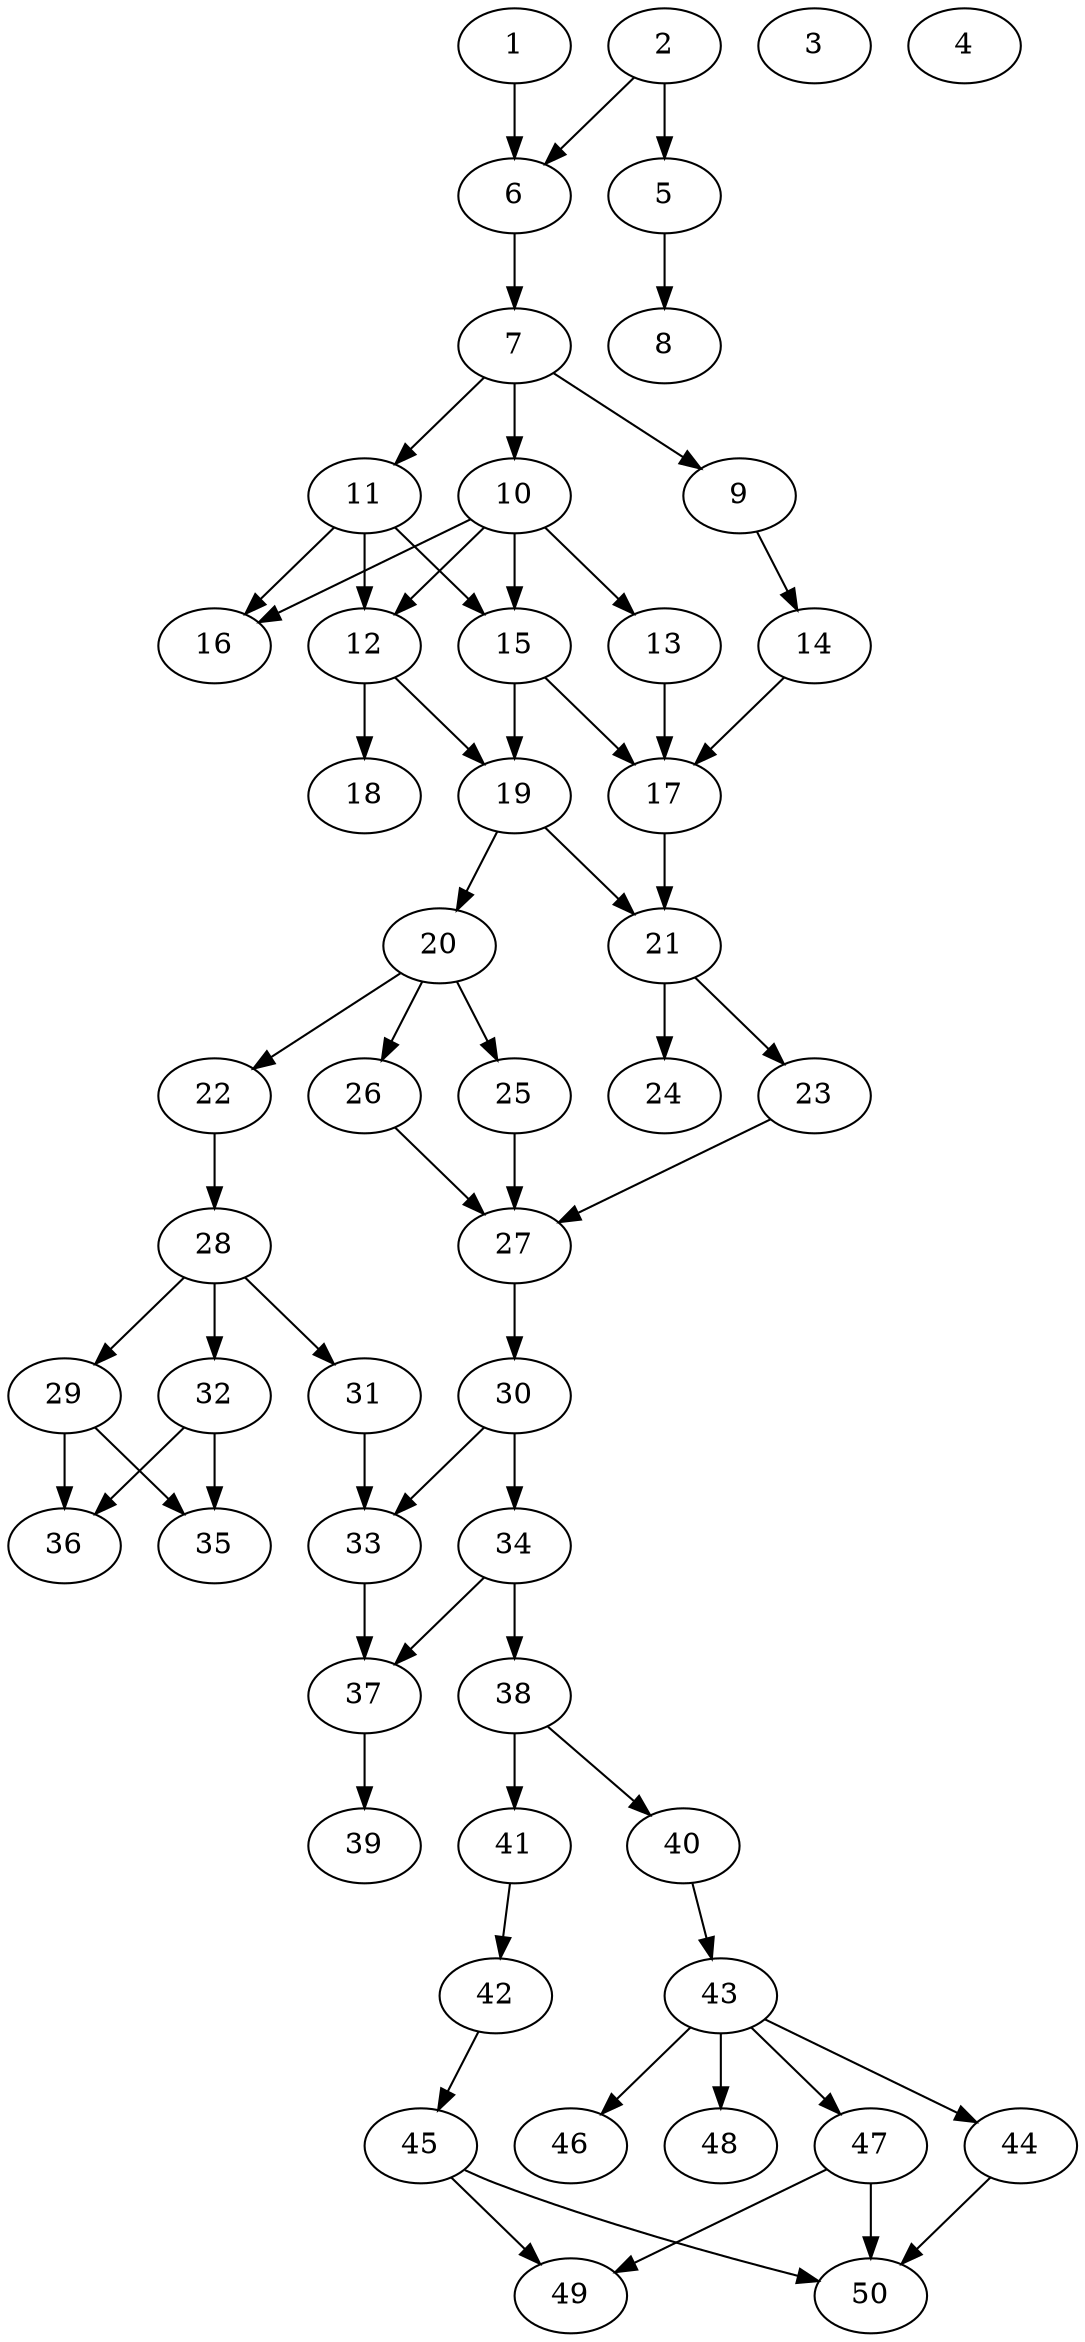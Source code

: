 // DAG automatically generated by daggen at Tue Aug  6 16:32:29 2019
// ./daggen --dot -n 50 --ccr 0.5 --fat 0.4 --regular 0.5 --density 0.5 --mindata 5242880 --maxdata 52428800 
digraph G {
  1 [size="65722368", alpha="0.10", expect_size="32861184"] 
  1 -> 6 [size ="32861184"]
  2 [size="80994304", alpha="0.15", expect_size="40497152"] 
  2 -> 5 [size ="40497152"]
  2 -> 6 [size ="40497152"]
  3 [size="39907328", alpha="0.12", expect_size="19953664"] 
  4 [size="102731776", alpha="0.06", expect_size="51365888"] 
  5 [size="103317504", alpha="0.13", expect_size="51658752"] 
  5 -> 8 [size ="51658752"]
  6 [size="75122688", alpha="0.16", expect_size="37561344"] 
  6 -> 7 [size ="37561344"]
  7 [size="19161088", alpha="0.06", expect_size="9580544"] 
  7 -> 9 [size ="9580544"]
  7 -> 10 [size ="9580544"]
  7 -> 11 [size ="9580544"]
  8 [size="32931840", alpha="0.07", expect_size="16465920"] 
  9 [size="84684800", alpha="0.08", expect_size="42342400"] 
  9 -> 14 [size ="42342400"]
  10 [size="31227904", alpha="0.05", expect_size="15613952"] 
  10 -> 12 [size ="15613952"]
  10 -> 13 [size ="15613952"]
  10 -> 15 [size ="15613952"]
  10 -> 16 [size ="15613952"]
  11 [size="89141248", alpha="0.14", expect_size="44570624"] 
  11 -> 12 [size ="44570624"]
  11 -> 15 [size ="44570624"]
  11 -> 16 [size ="44570624"]
  12 [size="41297920", alpha="0.02", expect_size="20648960"] 
  12 -> 18 [size ="20648960"]
  12 -> 19 [size ="20648960"]
  13 [size="15517696", alpha="0.11", expect_size="7758848"] 
  13 -> 17 [size ="7758848"]
  14 [size="74256384", alpha="0.10", expect_size="37128192"] 
  14 -> 17 [size ="37128192"]
  15 [size="103849984", alpha="0.13", expect_size="51924992"] 
  15 -> 17 [size ="51924992"]
  15 -> 19 [size ="51924992"]
  16 [size="71559168", alpha="0.18", expect_size="35779584"] 
  17 [size="53979136", alpha="0.19", expect_size="26989568"] 
  17 -> 21 [size ="26989568"]
  18 [size="81522688", alpha="0.16", expect_size="40761344"] 
  19 [size="20355072", alpha="0.06", expect_size="10177536"] 
  19 -> 20 [size ="10177536"]
  19 -> 21 [size ="10177536"]
  20 [size="57110528", alpha="0.20", expect_size="28555264"] 
  20 -> 22 [size ="28555264"]
  20 -> 25 [size ="28555264"]
  20 -> 26 [size ="28555264"]
  21 [size="81002496", alpha="0.05", expect_size="40501248"] 
  21 -> 23 [size ="40501248"]
  21 -> 24 [size ="40501248"]
  22 [size="53942272", alpha="0.05", expect_size="26971136"] 
  22 -> 28 [size ="26971136"]
  23 [size="65466368", alpha="0.11", expect_size="32733184"] 
  23 -> 27 [size ="32733184"]
  24 [size="21172224", alpha="0.16", expect_size="10586112"] 
  25 [size="69793792", alpha="0.02", expect_size="34896896"] 
  25 -> 27 [size ="34896896"]
  26 [size="38412288", alpha="0.01", expect_size="19206144"] 
  26 -> 27 [size ="19206144"]
  27 [size="30914560", alpha="0.02", expect_size="15457280"] 
  27 -> 30 [size ="15457280"]
  28 [size="27787264", alpha="0.07", expect_size="13893632"] 
  28 -> 29 [size ="13893632"]
  28 -> 31 [size ="13893632"]
  28 -> 32 [size ="13893632"]
  29 [size="102803456", alpha="0.09", expect_size="51401728"] 
  29 -> 35 [size ="51401728"]
  29 -> 36 [size ="51401728"]
  30 [size="38363136", alpha="0.15", expect_size="19181568"] 
  30 -> 33 [size ="19181568"]
  30 -> 34 [size ="19181568"]
  31 [size="36542464", alpha="0.17", expect_size="18271232"] 
  31 -> 33 [size ="18271232"]
  32 [size="58210304", alpha="0.06", expect_size="29105152"] 
  32 -> 35 [size ="29105152"]
  32 -> 36 [size ="29105152"]
  33 [size="79503360", alpha="0.16", expect_size="39751680"] 
  33 -> 37 [size ="39751680"]
  34 [size="35471360", alpha="0.20", expect_size="17735680"] 
  34 -> 37 [size ="17735680"]
  34 -> 38 [size ="17735680"]
  35 [size="18362368", alpha="0.03", expect_size="9181184"] 
  36 [size="26638336", alpha="0.19", expect_size="13319168"] 
  37 [size="30564352", alpha="0.05", expect_size="15282176"] 
  37 -> 39 [size ="15282176"]
  38 [size="38815744", alpha="0.05", expect_size="19407872"] 
  38 -> 40 [size ="19407872"]
  38 -> 41 [size ="19407872"]
  39 [size="73840640", alpha="0.08", expect_size="36920320"] 
  40 [size="21096448", alpha="0.01", expect_size="10548224"] 
  40 -> 43 [size ="10548224"]
  41 [size="90066944", alpha="0.08", expect_size="45033472"] 
  41 -> 42 [size ="45033472"]
  42 [size="76294144", alpha="0.05", expect_size="38147072"] 
  42 -> 45 [size ="38147072"]
  43 [size="10594304", alpha="0.13", expect_size="5297152"] 
  43 -> 44 [size ="5297152"]
  43 -> 46 [size ="5297152"]
  43 -> 47 [size ="5297152"]
  43 -> 48 [size ="5297152"]
  44 [size="86740992", alpha="0.04", expect_size="43370496"] 
  44 -> 50 [size ="43370496"]
  45 [size="85389312", alpha="0.07", expect_size="42694656"] 
  45 -> 49 [size ="42694656"]
  45 -> 50 [size ="42694656"]
  46 [size="99907584", alpha="0.16", expect_size="49953792"] 
  47 [size="96993280", alpha="0.10", expect_size="48496640"] 
  47 -> 49 [size ="48496640"]
  47 -> 50 [size ="48496640"]
  48 [size="25774080", alpha="0.07", expect_size="12887040"] 
  49 [size="51656704", alpha="0.03", expect_size="25828352"] 
  50 [size="90140672", alpha="0.06", expect_size="45070336"] 
}
